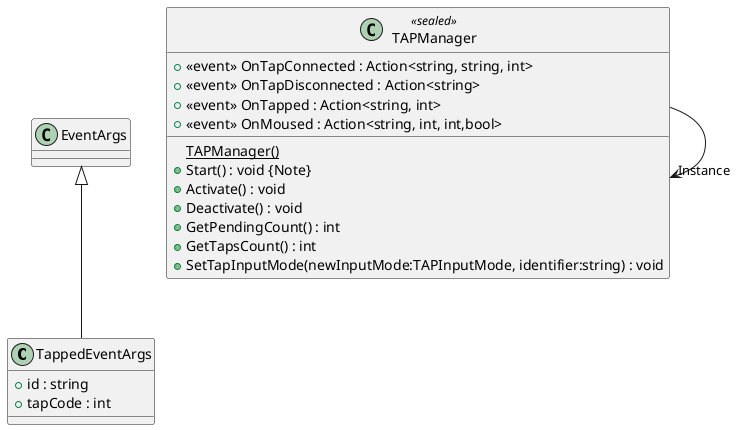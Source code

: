 @startuml
class TappedEventArgs {
    + id : string
    + tapCode : int
}
class TAPManager <<sealed>> {
    +  <<event>> OnTapConnected : Action<string, string, int> 
    +  <<event>> OnTapDisconnected : Action<string> 
    +  <<event>> OnTapped : Action<string, int> 
    +  <<event>> OnMoused : Action<string, int, int,bool> 
    {static} TAPManager()
    + Start() : void {Note}
    + Activate() : void
    + Deactivate() : void
    + GetPendingCount() : int
    + GetTapsCount() : int
    + SetTapInputMode(newInputMode:TAPInputMode, identifier:string) : void
}
EventArgs <|-- TappedEventArgs
TAPManager --> "Instance" TAPManager
@enduml
